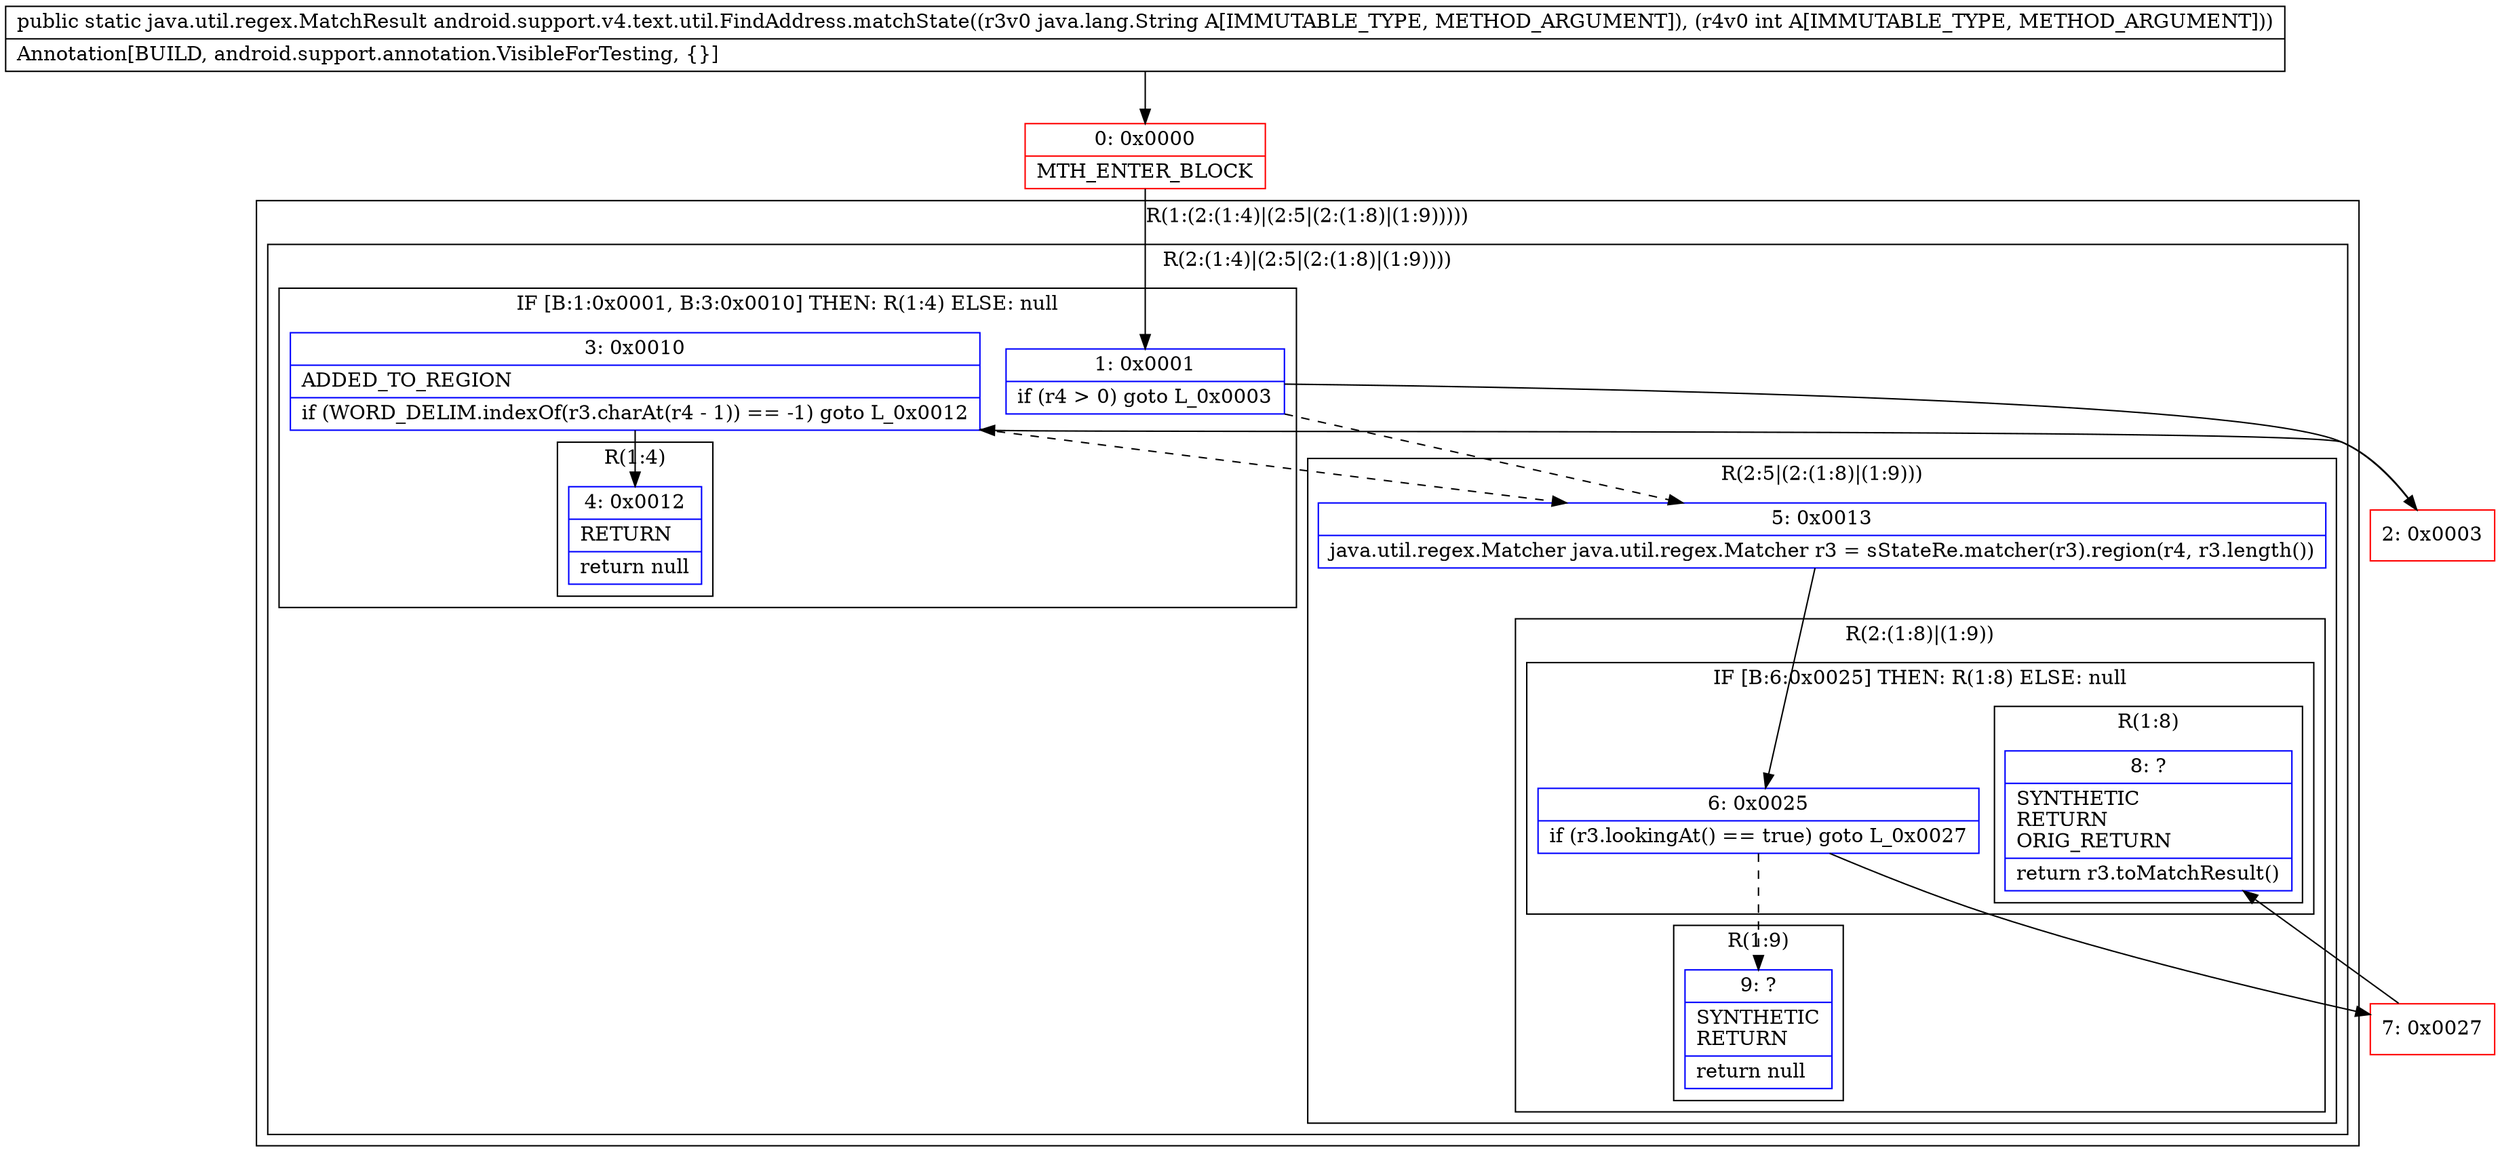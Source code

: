 digraph "CFG forandroid.support.v4.text.util.FindAddress.matchState(Ljava\/lang\/String;I)Ljava\/util\/regex\/MatchResult;" {
subgraph cluster_Region_606488236 {
label = "R(1:(2:(1:4)|(2:5|(2:(1:8)|(1:9)))))";
node [shape=record,color=blue];
subgraph cluster_Region_1824375488 {
label = "R(2:(1:4)|(2:5|(2:(1:8)|(1:9))))";
node [shape=record,color=blue];
subgraph cluster_IfRegion_729609077 {
label = "IF [B:1:0x0001, B:3:0x0010] THEN: R(1:4) ELSE: null";
node [shape=record,color=blue];
Node_1 [shape=record,label="{1\:\ 0x0001|if (r4 \> 0) goto L_0x0003\l}"];
Node_3 [shape=record,label="{3\:\ 0x0010|ADDED_TO_REGION\l|if (WORD_DELIM.indexOf(r3.charAt(r4 \- 1)) == \-1) goto L_0x0012\l}"];
subgraph cluster_Region_473597063 {
label = "R(1:4)";
node [shape=record,color=blue];
Node_4 [shape=record,label="{4\:\ 0x0012|RETURN\l|return null\l}"];
}
}
subgraph cluster_Region_1396575065 {
label = "R(2:5|(2:(1:8)|(1:9)))";
node [shape=record,color=blue];
Node_5 [shape=record,label="{5\:\ 0x0013|java.util.regex.Matcher java.util.regex.Matcher r3 = sStateRe.matcher(r3).region(r4, r3.length())\l}"];
subgraph cluster_Region_171942538 {
label = "R(2:(1:8)|(1:9))";
node [shape=record,color=blue];
subgraph cluster_IfRegion_686298214 {
label = "IF [B:6:0x0025] THEN: R(1:8) ELSE: null";
node [shape=record,color=blue];
Node_6 [shape=record,label="{6\:\ 0x0025|if (r3.lookingAt() == true) goto L_0x0027\l}"];
subgraph cluster_Region_147502417 {
label = "R(1:8)";
node [shape=record,color=blue];
Node_8 [shape=record,label="{8\:\ ?|SYNTHETIC\lRETURN\lORIG_RETURN\l|return r3.toMatchResult()\l}"];
}
}
subgraph cluster_Region_144104143 {
label = "R(1:9)";
node [shape=record,color=blue];
Node_9 [shape=record,label="{9\:\ ?|SYNTHETIC\lRETURN\l|return null\l}"];
}
}
}
}
}
Node_0 [shape=record,color=red,label="{0\:\ 0x0000|MTH_ENTER_BLOCK\l}"];
Node_2 [shape=record,color=red,label="{2\:\ 0x0003}"];
Node_7 [shape=record,color=red,label="{7\:\ 0x0027}"];
MethodNode[shape=record,label="{public static java.util.regex.MatchResult android.support.v4.text.util.FindAddress.matchState((r3v0 java.lang.String A[IMMUTABLE_TYPE, METHOD_ARGUMENT]), (r4v0 int A[IMMUTABLE_TYPE, METHOD_ARGUMENT]))  | Annotation[BUILD, android.support.annotation.VisibleForTesting, \{\}]\l}"];
MethodNode -> Node_0;
Node_1 -> Node_2;
Node_1 -> Node_5[style=dashed];
Node_3 -> Node_4;
Node_3 -> Node_5[style=dashed];
Node_5 -> Node_6;
Node_6 -> Node_7;
Node_6 -> Node_9[style=dashed];
Node_0 -> Node_1;
Node_2 -> Node_3;
Node_7 -> Node_8;
}

